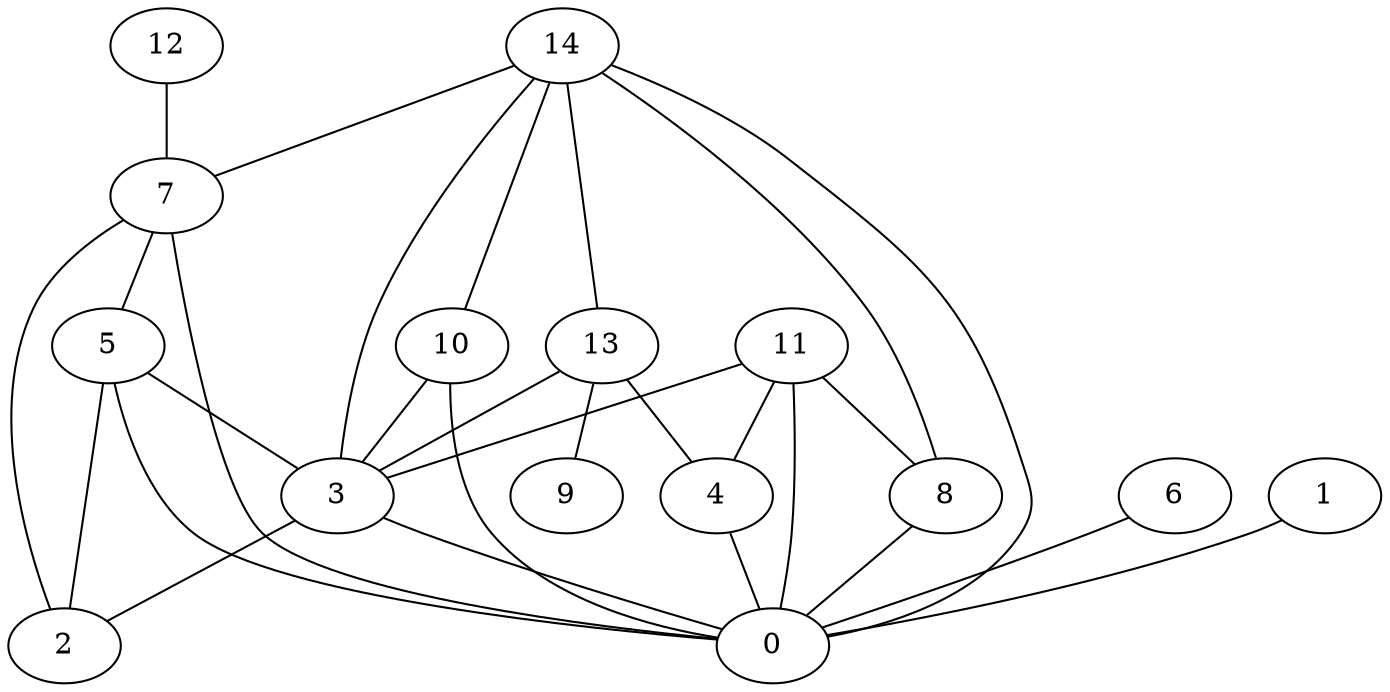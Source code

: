 digraph "sensornet-topology" {
label = "";
rankdir="BT";"0"->"1" [arrowhead = "both"] 
"0"->"3" [arrowhead = "both"] 
"0"->"4" [arrowhead = "both"] 
"0"->"5" [arrowhead = "both"] 
"0"->"6" [arrowhead = "both"] 
"0"->"7" [arrowhead = "both"] 
"0"->"8" [arrowhead = "both"] 
"0"->"10" [arrowhead = "both"] 
"0"->"11" [arrowhead = "both"] 
"0"->"14" [arrowhead = "both"] 
"2"->"3" [arrowhead = "both"] 
"2"->"5" [arrowhead = "both"] 
"2"->"7" [arrowhead = "both"] 
"3"->"5" [arrowhead = "both"] 
"3"->"10" [arrowhead = "both"] 
"3"->"11" [arrowhead = "both"] 
"3"->"13" [arrowhead = "both"] 
"3"->"14" [arrowhead = "both"] 
"4"->"11" [arrowhead = "both"] 
"4"->"13" [arrowhead = "both"] 
"5"->"7" [arrowhead = "both"] 
"7"->"12" [arrowhead = "both"] 
"7"->"14" [arrowhead = "both"] 
"8"->"11" [arrowhead = "both"] 
"8"->"14" [arrowhead = "both"] 
"9"->"13" [arrowhead = "both"] 
"10"->"14" [arrowhead = "both"] 
"13"->"14" [arrowhead = "both"] 
}